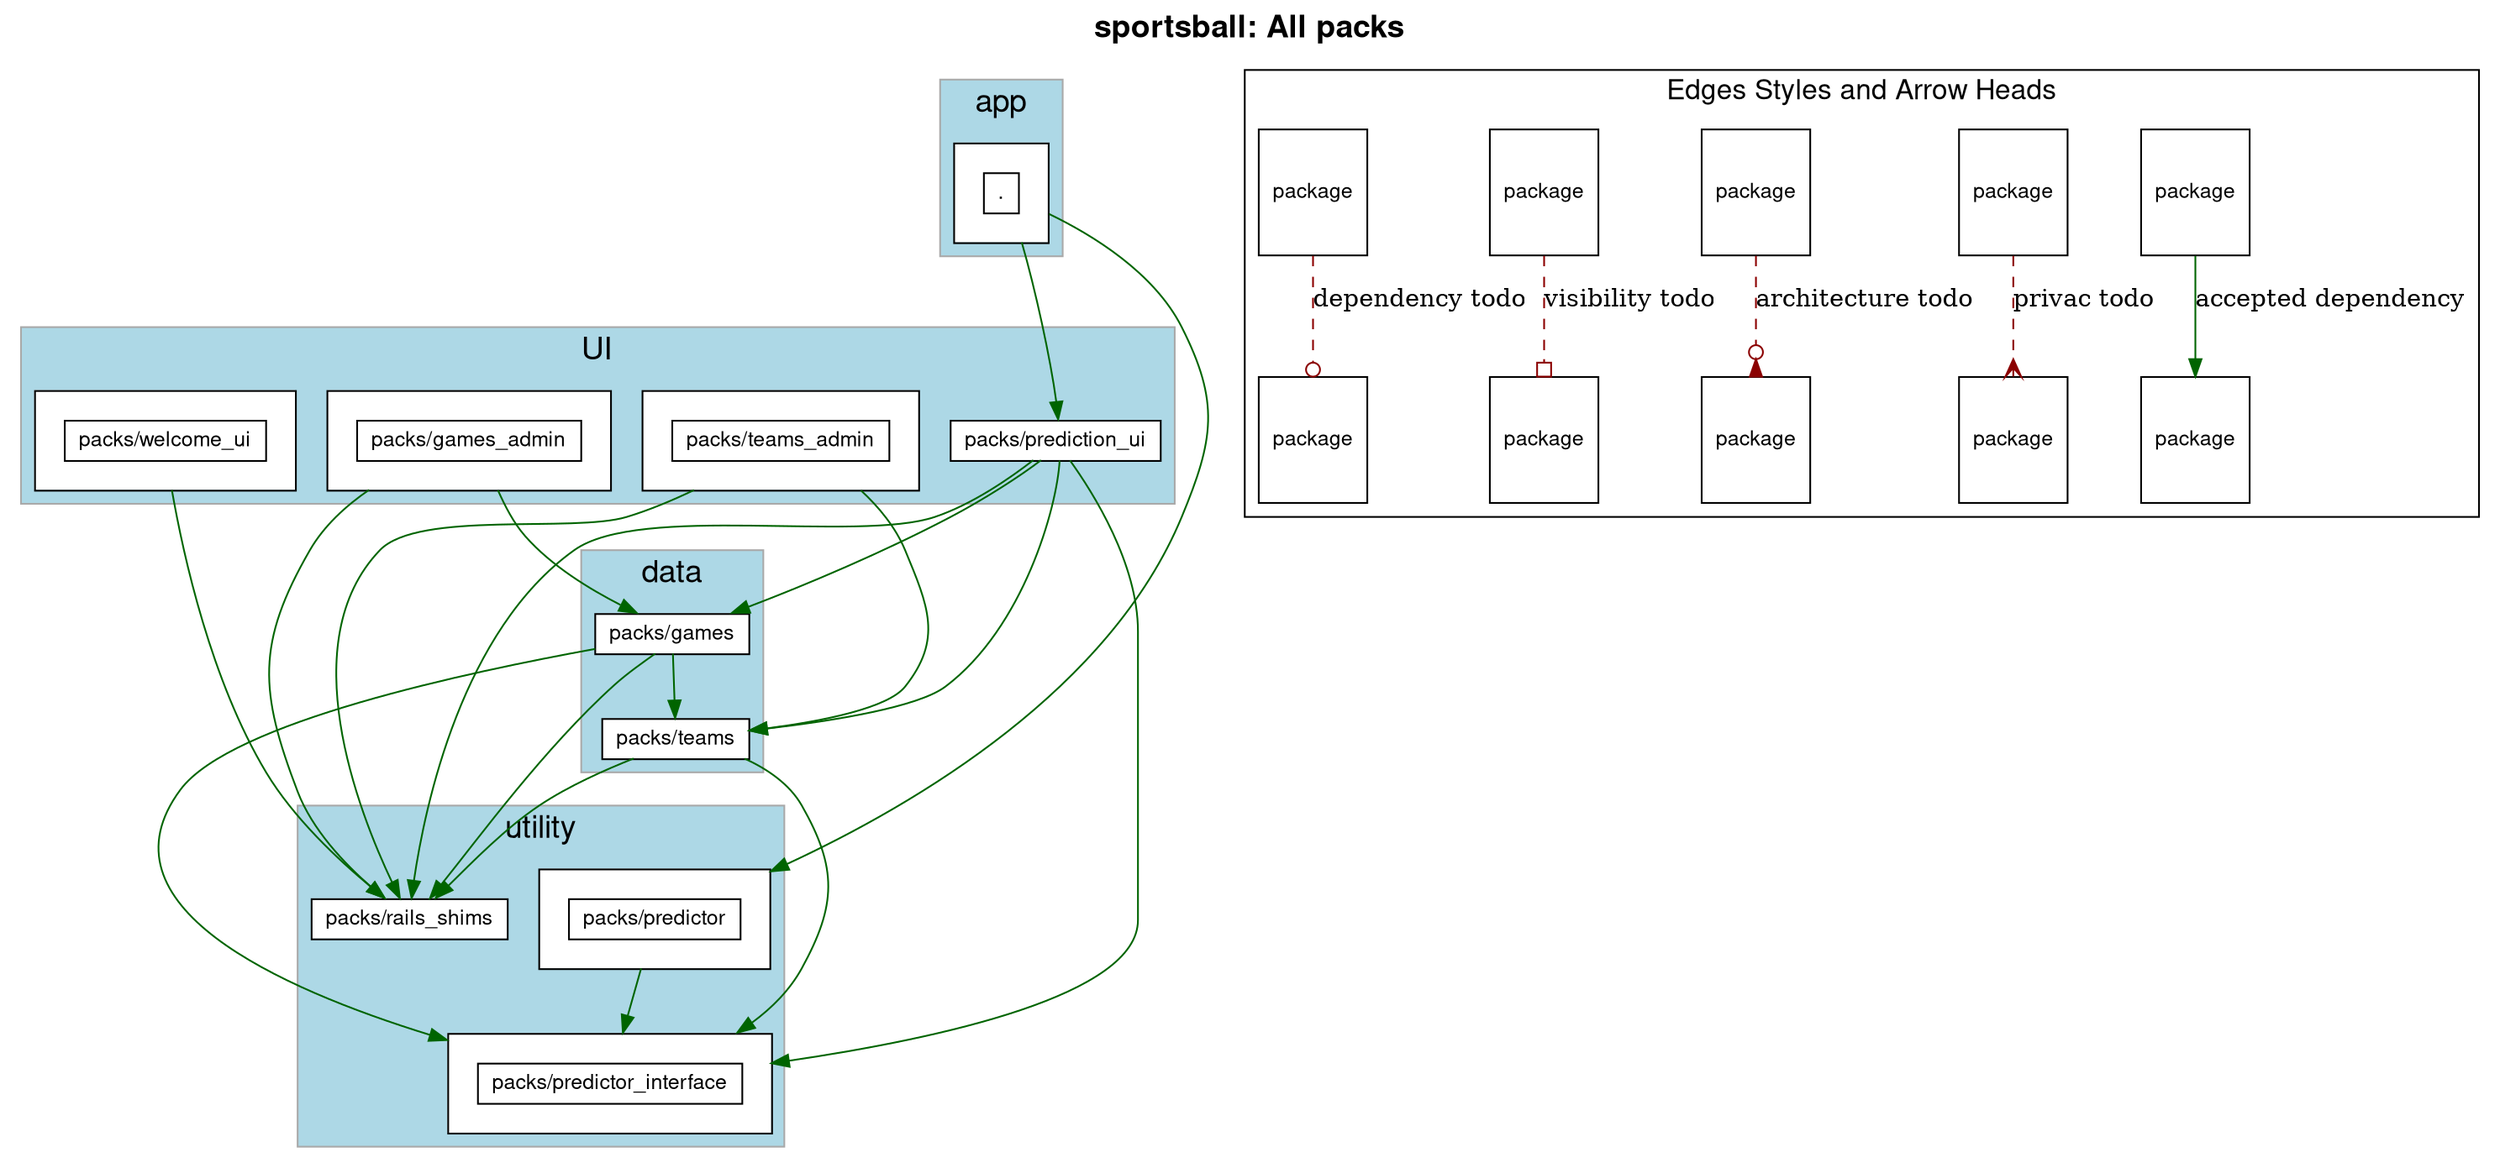 digraph package_diagram {
  rankdir=TD
  graph [
    labelloc="t"
    fontname="Helvetica,Arial,sans-serif"
    dpi=100
    layout=dot
    label=<<b>sportsball: All packs</b>>
    fontsize=18
  ]
  node [
    fontname="Helvetica,Arial,sans-serif"
    fontsize=26.0
    fontcolor=black
    fillcolor=white
    color=black
    height=1.0
    style=filled
    shape=plain
  ]
    subgraph app {
      shape=box
      color=darkgrey
      fillcolor=lightblue
      style=filled
        label="app"
        cluster=true
        rank = 0        "." [
            fontsize=12.0
            label= <
                <table border='0' cellborder='1' cellspacing='0' cellpadding='16'><tr><td>
                  <table border='0' cellborder='1' cellspacing='0' cellpadding='4'>
                    <tr> <td port='private'> . </td> </tr>
                  </table>
                </td></tr></table>
              >
          ]
        
    }
    subgraph UI {
      shape=box
      color=darkgrey
      fillcolor=lightblue
      style=filled
        label="UI"
        cluster=true
        rank = 1        "packs/games_admin" [
            fontsize=12.0
            label= <
                <table border='0' cellborder='1' cellspacing='0' cellpadding='16'><tr><td>
                  <table border='0' cellborder='1' cellspacing='0' cellpadding='4'>
                    <tr> <td port='private'> packs/games_admin </td> </tr>
                  </table>
                </td></tr></table>
              >
          ]
        
        "packs/prediction_ui" [
            fontsize=12.0
            label= <
                <table border='0' cellborder='1' cellspacing='0' cellpadding='4'>
                  <tr> <td align='left'> packs/prediction_ui </td> </tr>
                </table>
              >
          ]
        
        "packs/teams_admin" [
            fontsize=12.0
            label= <
                <table border='0' cellborder='1' cellspacing='0' cellpadding='16'><tr><td>
                  <table border='0' cellborder='1' cellspacing='0' cellpadding='4'>
                    <tr> <td port='private'> packs/teams_admin </td> </tr>
                  </table>
                </td></tr></table>
              >
          ]
        
        "packs/welcome_ui" [
            fontsize=12.0
            label= <
                <table border='0' cellborder='1' cellspacing='0' cellpadding='16'><tr><td>
                  <table border='0' cellborder='1' cellspacing='0' cellpadding='4'>
                    <tr> <td port='private'> packs/welcome_ui </td> </tr>
                  </table>
                </td></tr></table>
              >
          ]
        
    }
              "." -> "packs/games_admin" [ style=invis ]
              "." -> "packs/prediction_ui" [ style=invis ]
              "." -> "packs/teams_admin" [ style=invis ]
              "." -> "packs/welcome_ui" [ style=invis ]
    subgraph data {
      shape=box
      color=darkgrey
      fillcolor=lightblue
      style=filled
        label="data"
        cluster=true
        rank = 2        "packs/games" [
            fontsize=12.0
            label= <
                <table border='0' cellborder='1' cellspacing='0' cellpadding='4'>
                  <tr> <td align='left'> packs/games </td> </tr>
                </table>
              >
          ]
        
        "packs/teams" [
            fontsize=12.0
            label= <
                <table border='0' cellborder='1' cellspacing='0' cellpadding='4'>
                  <tr> <td align='left'> packs/teams </td> </tr>
                </table>
              >
          ]
        
    }
              "packs/games_admin" -> "packs/games" [ style=invis ]
              "packs/prediction_ui" -> "packs/games" [ style=invis ]
              "packs/teams_admin" -> "packs/games" [ style=invis ]
              "packs/welcome_ui" -> "packs/games" [ style=invis ]
              "packs/games_admin" -> "packs/teams" [ style=invis ]
              "packs/prediction_ui" -> "packs/teams" [ style=invis ]
              "packs/teams_admin" -> "packs/teams" [ style=invis ]
              "packs/welcome_ui" -> "packs/teams" [ style=invis ]
    subgraph utility {
      shape=box
      color=darkgrey
      fillcolor=lightblue
      style=filled
        label="utility"
        cluster=true
        rank = 3        "packs/predictor" [
            fontsize=12.0
            label= <
                <table border='0' cellborder='1' cellspacing='0' cellpadding='16'><tr><td>
                  <table border='0' cellborder='1' cellspacing='0' cellpadding='4'>
                    <tr> <td port='private'> packs/predictor </td> </tr>
                  </table>
                </td></tr></table>
              >
          ]
        
        "packs/predictor_interface" [
            fontsize=12.0
            label= <
                <table border='0' cellborder='1' cellspacing='0' cellpadding='16'><tr><td>
                  <table border='0' cellborder='1' cellspacing='0' cellpadding='4'>
                    <tr> <td port='private'> packs/predictor_interface </td> </tr>
                  </table>
                </td></tr></table>
              >
          ]
        
        "packs/rails_shims" [
            fontsize=12.0
            label= <
                <table border='0' cellborder='1' cellspacing='0' cellpadding='4'>
                  <tr> <td align='left'> packs/rails_shims </td> </tr>
                </table>
              >
          ]
        
    }
              "packs/games" -> "packs/predictor" [ style=invis ]
              "packs/teams" -> "packs/predictor" [ style=invis ]
              "packs/games" -> "packs/predictor_interface" [ style=invis ]
              "packs/teams" -> "packs/predictor_interface" [ style=invis ]
              "packs/games" -> "packs/rails_shims" [ style=invis ]
              "packs/teams" -> "packs/rails_shims" [ style=invis ]
    subgraph NotInLayer {
      shape=box
      color=darkgrey
      fillcolor=lightblue
      style=filled
        cluster=false
    }
          "." -> "packs/prediction_ui" [ color=darkgreen ]
          "." -> "packs/predictor" [ color=darkgreen ]
          "packs/games" -> "packs/predictor_interface" [ color=darkgreen ]
          "packs/games" -> "packs/rails_shims" [ color=darkgreen ]
          "packs/games" -> "packs/teams" [ color=darkgreen ]
          "packs/games_admin" -> "packs/games" [ color=darkgreen ]
          "packs/games_admin" -> "packs/rails_shims" [ color=darkgreen ]
          "packs/prediction_ui" -> "packs/games" [ color=darkgreen ]
          "packs/prediction_ui" -> "packs/predictor_interface" [ color=darkgreen ]
          "packs/prediction_ui" -> "packs/rails_shims" [ color=darkgreen ]
          "packs/prediction_ui" -> "packs/teams" [ color=darkgreen ]
          "packs/predictor" -> "packs/predictor_interface" [ color=darkgreen ]
          "packs/teams" -> "packs/predictor_interface" [ color=darkgreen ]
          "packs/teams" -> "packs/rails_shims" [ color=darkgreen ]
          "packs/teams_admin" -> "packs/rails_shims" [ color=darkgreen ]
          "packs/teams_admin" -> "packs/teams" [ color=darkgreen ]
          "packs/welcome_ui" -> "packs/rails_shims" [ color=darkgreen ]
  subgraph cluster_legend {
    fontsize=16
    label="Edges Styles and Arrow Heads"
    A [ fontsize=12 shape=box label="package"]
    B [ fontsize=12 shape=box label="package"]
    C [ fontsize=12 shape=box label="package"]
    D [ fontsize=12 shape=box label="package"]
    E [ fontsize=12 shape=box label="package"]
    F [ fontsize=12 shape=box label="package"]
    G [ fontsize=12 shape=box label="package"]
    H [ fontsize=12 shape=box label="package"]
    I [ fontsize=12 shape=box label="package"]
    J [ fontsize=12 shape=box label="package"]
    A -> B [label="accepted dependency" color=darkgreen]
    C -> D [label="privac todo" color=darkred style=dashed arrowhead=crow]
    E -> F [label="architecture todo" color=darkred style=dashed arrowhead=invodot]
    G -> H [label="visibility todo" color=darkred style=dashed arrowhead=obox]
    I -> J [label="dependency todo" color=darkred style=dashed arrowhead=odot]
  }
  subgraph cluster_teams_legend {
    fontsize=16
    label="Team Colors"


  }
  J -> "" [style=invis]
}
